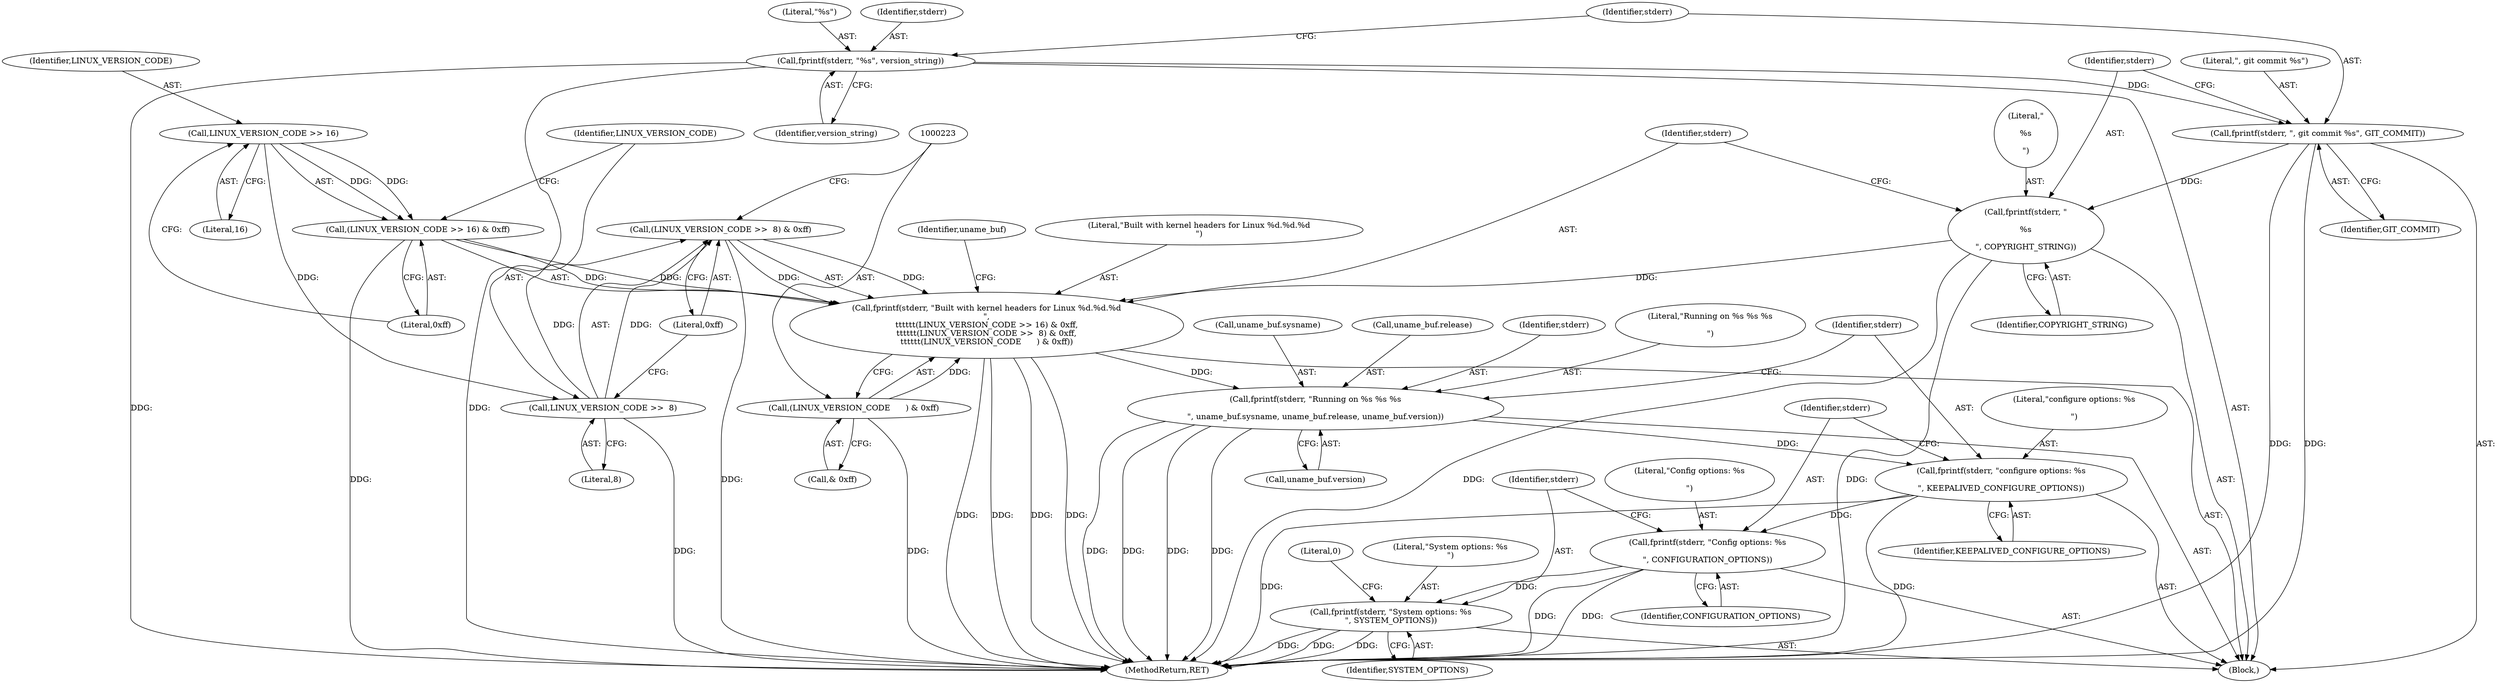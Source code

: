 digraph "0_keepalived_04f2d32871bb3b11d7dc024039952f2fe2750306@API" {
"1000245" [label="(Call,fprintf(stderr, \"Config options: %s\n\n\", CONFIGURATION_OPTIONS))"];
"1000241" [label="(Call,fprintf(stderr, \"configure options: %s\n\n\", KEEPALIVED_CONFIGURE_OPTIONS))"];
"1000229" [label="(Call,fprintf(stderr, \"Running on %s %s %s\n\n\", uname_buf.sysname, uname_buf.release, uname_buf.version))"];
"1000209" [label="(Call,fprintf(stderr, \"Built with kernel headers for Linux %d.%d.%d\n\",\n\t\t\t\t\t\t(LINUX_VERSION_CODE >> 16) & 0xff,\n\t\t\t\t\t\t(LINUX_VERSION_CODE >>  8) & 0xff,\n\t\t\t\t\t\t(LINUX_VERSION_CODE      ) & 0xff))"];
"1000205" [label="(Call,fprintf(stderr, \"\n\n%s\n\n\", COPYRIGHT_STRING))"];
"1000201" [label="(Call,fprintf(stderr, \", git commit %s\", GIT_COMMIT))"];
"1000197" [label="(Call,fprintf(stderr, \"%s\", version_string))"];
"1000212" [label="(Call,(LINUX_VERSION_CODE >> 16) & 0xff)"];
"1000213" [label="(Call,LINUX_VERSION_CODE >> 16)"];
"1000217" [label="(Call,(LINUX_VERSION_CODE >>  8) & 0xff)"];
"1000218" [label="(Call,LINUX_VERSION_CODE >>  8)"];
"1000222" [label="(Call,(LINUX_VERSION_CODE      ) & 0xff)"];
"1000249" [label="(Call,fprintf(stderr, \"System options: %s\n\", SYSTEM_OPTIONS))"];
"1000222" [label="(Call,(LINUX_VERSION_CODE      ) & 0xff)"];
"1000231" [label="(Literal,\"Running on %s %s %s\n\n\")"];
"1000213" [label="(Call,LINUX_VERSION_CODE >> 16)"];
"1000200" [label="(Identifier,version_string)"];
"1000205" [label="(Call,fprintf(stderr, \"\n\n%s\n\n\", COPYRIGHT_STRING))"];
"1000242" [label="(Identifier,stderr)"];
"1000245" [label="(Call,fprintf(stderr, \"Config options: %s\n\n\", CONFIGURATION_OPTIONS))"];
"1000232" [label="(Call,uname_buf.sysname)"];
"1000228" [label="(Identifier,uname_buf)"];
"1000229" [label="(Call,fprintf(stderr, \"Running on %s %s %s\n\n\", uname_buf.sysname, uname_buf.release, uname_buf.version))"];
"1000235" [label="(Call,uname_buf.release)"];
"1000241" [label="(Call,fprintf(stderr, \"configure options: %s\n\n\", KEEPALIVED_CONFIGURE_OPTIONS))"];
"1000198" [label="(Identifier,stderr)"];
"1000214" [label="(Identifier,LINUX_VERSION_CODE)"];
"1000246" [label="(Identifier,stderr)"];
"1000249" [label="(Call,fprintf(stderr, \"System options: %s\n\", SYSTEM_OPTIONS))"];
"1000243" [label="(Literal,\"configure options: %s\n\n\")"];
"1000201" [label="(Call,fprintf(stderr, \", git commit %s\", GIT_COMMIT))"];
"1000254" [label="(Literal,0)"];
"1000224" [label="(Call,& 0xff)"];
"1000221" [label="(Literal,0xff)"];
"1000215" [label="(Literal,16)"];
"1000747" [label="(MethodReturn,RET)"];
"1000244" [label="(Identifier,KEEPALIVED_CONFIGURE_OPTIONS)"];
"1000219" [label="(Identifier,LINUX_VERSION_CODE)"];
"1000247" [label="(Literal,\"Config options: %s\n\n\")"];
"1000217" [label="(Call,(LINUX_VERSION_CODE >>  8) & 0xff)"];
"1000207" [label="(Literal,\"\n\n%s\n\n\")"];
"1000202" [label="(Identifier,stderr)"];
"1000220" [label="(Literal,8)"];
"1000238" [label="(Call,uname_buf.version)"];
"1000209" [label="(Call,fprintf(stderr, \"Built with kernel headers for Linux %d.%d.%d\n\",\n\t\t\t\t\t\t(LINUX_VERSION_CODE >> 16) & 0xff,\n\t\t\t\t\t\t(LINUX_VERSION_CODE >>  8) & 0xff,\n\t\t\t\t\t\t(LINUX_VERSION_CODE      ) & 0xff))"];
"1000218" [label="(Call,LINUX_VERSION_CODE >>  8)"];
"1000250" [label="(Identifier,stderr)"];
"1000197" [label="(Call,fprintf(stderr, \"%s\", version_string))"];
"1000248" [label="(Identifier,CONFIGURATION_OPTIONS)"];
"1000199" [label="(Literal,\"%s\")"];
"1000210" [label="(Identifier,stderr)"];
"1000212" [label="(Call,(LINUX_VERSION_CODE >> 16) & 0xff)"];
"1000208" [label="(Identifier,COPYRIGHT_STRING)"];
"1000195" [label="(Block,)"];
"1000203" [label="(Literal,\", git commit %s\")"];
"1000251" [label="(Literal,\"System options: %s\n\")"];
"1000216" [label="(Literal,0xff)"];
"1000252" [label="(Identifier,SYSTEM_OPTIONS)"];
"1000206" [label="(Identifier,stderr)"];
"1000230" [label="(Identifier,stderr)"];
"1000204" [label="(Identifier,GIT_COMMIT)"];
"1000211" [label="(Literal,\"Built with kernel headers for Linux %d.%d.%d\n\")"];
"1000245" -> "1000195"  [label="AST: "];
"1000245" -> "1000248"  [label="CFG: "];
"1000246" -> "1000245"  [label="AST: "];
"1000247" -> "1000245"  [label="AST: "];
"1000248" -> "1000245"  [label="AST: "];
"1000250" -> "1000245"  [label="CFG: "];
"1000245" -> "1000747"  [label="DDG: "];
"1000245" -> "1000747"  [label="DDG: "];
"1000241" -> "1000245"  [label="DDG: "];
"1000245" -> "1000249"  [label="DDG: "];
"1000241" -> "1000195"  [label="AST: "];
"1000241" -> "1000244"  [label="CFG: "];
"1000242" -> "1000241"  [label="AST: "];
"1000243" -> "1000241"  [label="AST: "];
"1000244" -> "1000241"  [label="AST: "];
"1000246" -> "1000241"  [label="CFG: "];
"1000241" -> "1000747"  [label="DDG: "];
"1000241" -> "1000747"  [label="DDG: "];
"1000229" -> "1000241"  [label="DDG: "];
"1000229" -> "1000195"  [label="AST: "];
"1000229" -> "1000238"  [label="CFG: "];
"1000230" -> "1000229"  [label="AST: "];
"1000231" -> "1000229"  [label="AST: "];
"1000232" -> "1000229"  [label="AST: "];
"1000235" -> "1000229"  [label="AST: "];
"1000238" -> "1000229"  [label="AST: "];
"1000242" -> "1000229"  [label="CFG: "];
"1000229" -> "1000747"  [label="DDG: "];
"1000229" -> "1000747"  [label="DDG: "];
"1000229" -> "1000747"  [label="DDG: "];
"1000229" -> "1000747"  [label="DDG: "];
"1000209" -> "1000229"  [label="DDG: "];
"1000209" -> "1000195"  [label="AST: "];
"1000209" -> "1000222"  [label="CFG: "];
"1000210" -> "1000209"  [label="AST: "];
"1000211" -> "1000209"  [label="AST: "];
"1000212" -> "1000209"  [label="AST: "];
"1000217" -> "1000209"  [label="AST: "];
"1000222" -> "1000209"  [label="AST: "];
"1000228" -> "1000209"  [label="CFG: "];
"1000209" -> "1000747"  [label="DDG: "];
"1000209" -> "1000747"  [label="DDG: "];
"1000209" -> "1000747"  [label="DDG: "];
"1000209" -> "1000747"  [label="DDG: "];
"1000205" -> "1000209"  [label="DDG: "];
"1000212" -> "1000209"  [label="DDG: "];
"1000212" -> "1000209"  [label="DDG: "];
"1000217" -> "1000209"  [label="DDG: "];
"1000217" -> "1000209"  [label="DDG: "];
"1000222" -> "1000209"  [label="DDG: "];
"1000205" -> "1000195"  [label="AST: "];
"1000205" -> "1000208"  [label="CFG: "];
"1000206" -> "1000205"  [label="AST: "];
"1000207" -> "1000205"  [label="AST: "];
"1000208" -> "1000205"  [label="AST: "];
"1000210" -> "1000205"  [label="CFG: "];
"1000205" -> "1000747"  [label="DDG: "];
"1000205" -> "1000747"  [label="DDG: "];
"1000201" -> "1000205"  [label="DDG: "];
"1000201" -> "1000195"  [label="AST: "];
"1000201" -> "1000204"  [label="CFG: "];
"1000202" -> "1000201"  [label="AST: "];
"1000203" -> "1000201"  [label="AST: "];
"1000204" -> "1000201"  [label="AST: "];
"1000206" -> "1000201"  [label="CFG: "];
"1000201" -> "1000747"  [label="DDG: "];
"1000201" -> "1000747"  [label="DDG: "];
"1000197" -> "1000201"  [label="DDG: "];
"1000197" -> "1000195"  [label="AST: "];
"1000197" -> "1000200"  [label="CFG: "];
"1000198" -> "1000197"  [label="AST: "];
"1000199" -> "1000197"  [label="AST: "];
"1000200" -> "1000197"  [label="AST: "];
"1000202" -> "1000197"  [label="CFG: "];
"1000197" -> "1000747"  [label="DDG: "];
"1000197" -> "1000747"  [label="DDG: "];
"1000212" -> "1000216"  [label="CFG: "];
"1000213" -> "1000212"  [label="AST: "];
"1000216" -> "1000212"  [label="AST: "];
"1000219" -> "1000212"  [label="CFG: "];
"1000212" -> "1000747"  [label="DDG: "];
"1000213" -> "1000212"  [label="DDG: "];
"1000213" -> "1000212"  [label="DDG: "];
"1000213" -> "1000215"  [label="CFG: "];
"1000214" -> "1000213"  [label="AST: "];
"1000215" -> "1000213"  [label="AST: "];
"1000216" -> "1000213"  [label="CFG: "];
"1000213" -> "1000218"  [label="DDG: "];
"1000217" -> "1000221"  [label="CFG: "];
"1000218" -> "1000217"  [label="AST: "];
"1000221" -> "1000217"  [label="AST: "];
"1000223" -> "1000217"  [label="CFG: "];
"1000217" -> "1000747"  [label="DDG: "];
"1000218" -> "1000217"  [label="DDG: "];
"1000218" -> "1000217"  [label="DDG: "];
"1000218" -> "1000220"  [label="CFG: "];
"1000219" -> "1000218"  [label="AST: "];
"1000220" -> "1000218"  [label="AST: "];
"1000221" -> "1000218"  [label="CFG: "];
"1000218" -> "1000747"  [label="DDG: "];
"1000222" -> "1000224"  [label="CFG: "];
"1000223" -> "1000222"  [label="AST: "];
"1000224" -> "1000222"  [label="AST: "];
"1000222" -> "1000747"  [label="DDG: "];
"1000249" -> "1000195"  [label="AST: "];
"1000249" -> "1000252"  [label="CFG: "];
"1000250" -> "1000249"  [label="AST: "];
"1000251" -> "1000249"  [label="AST: "];
"1000252" -> "1000249"  [label="AST: "];
"1000254" -> "1000249"  [label="CFG: "];
"1000249" -> "1000747"  [label="DDG: "];
"1000249" -> "1000747"  [label="DDG: "];
"1000249" -> "1000747"  [label="DDG: "];
}
